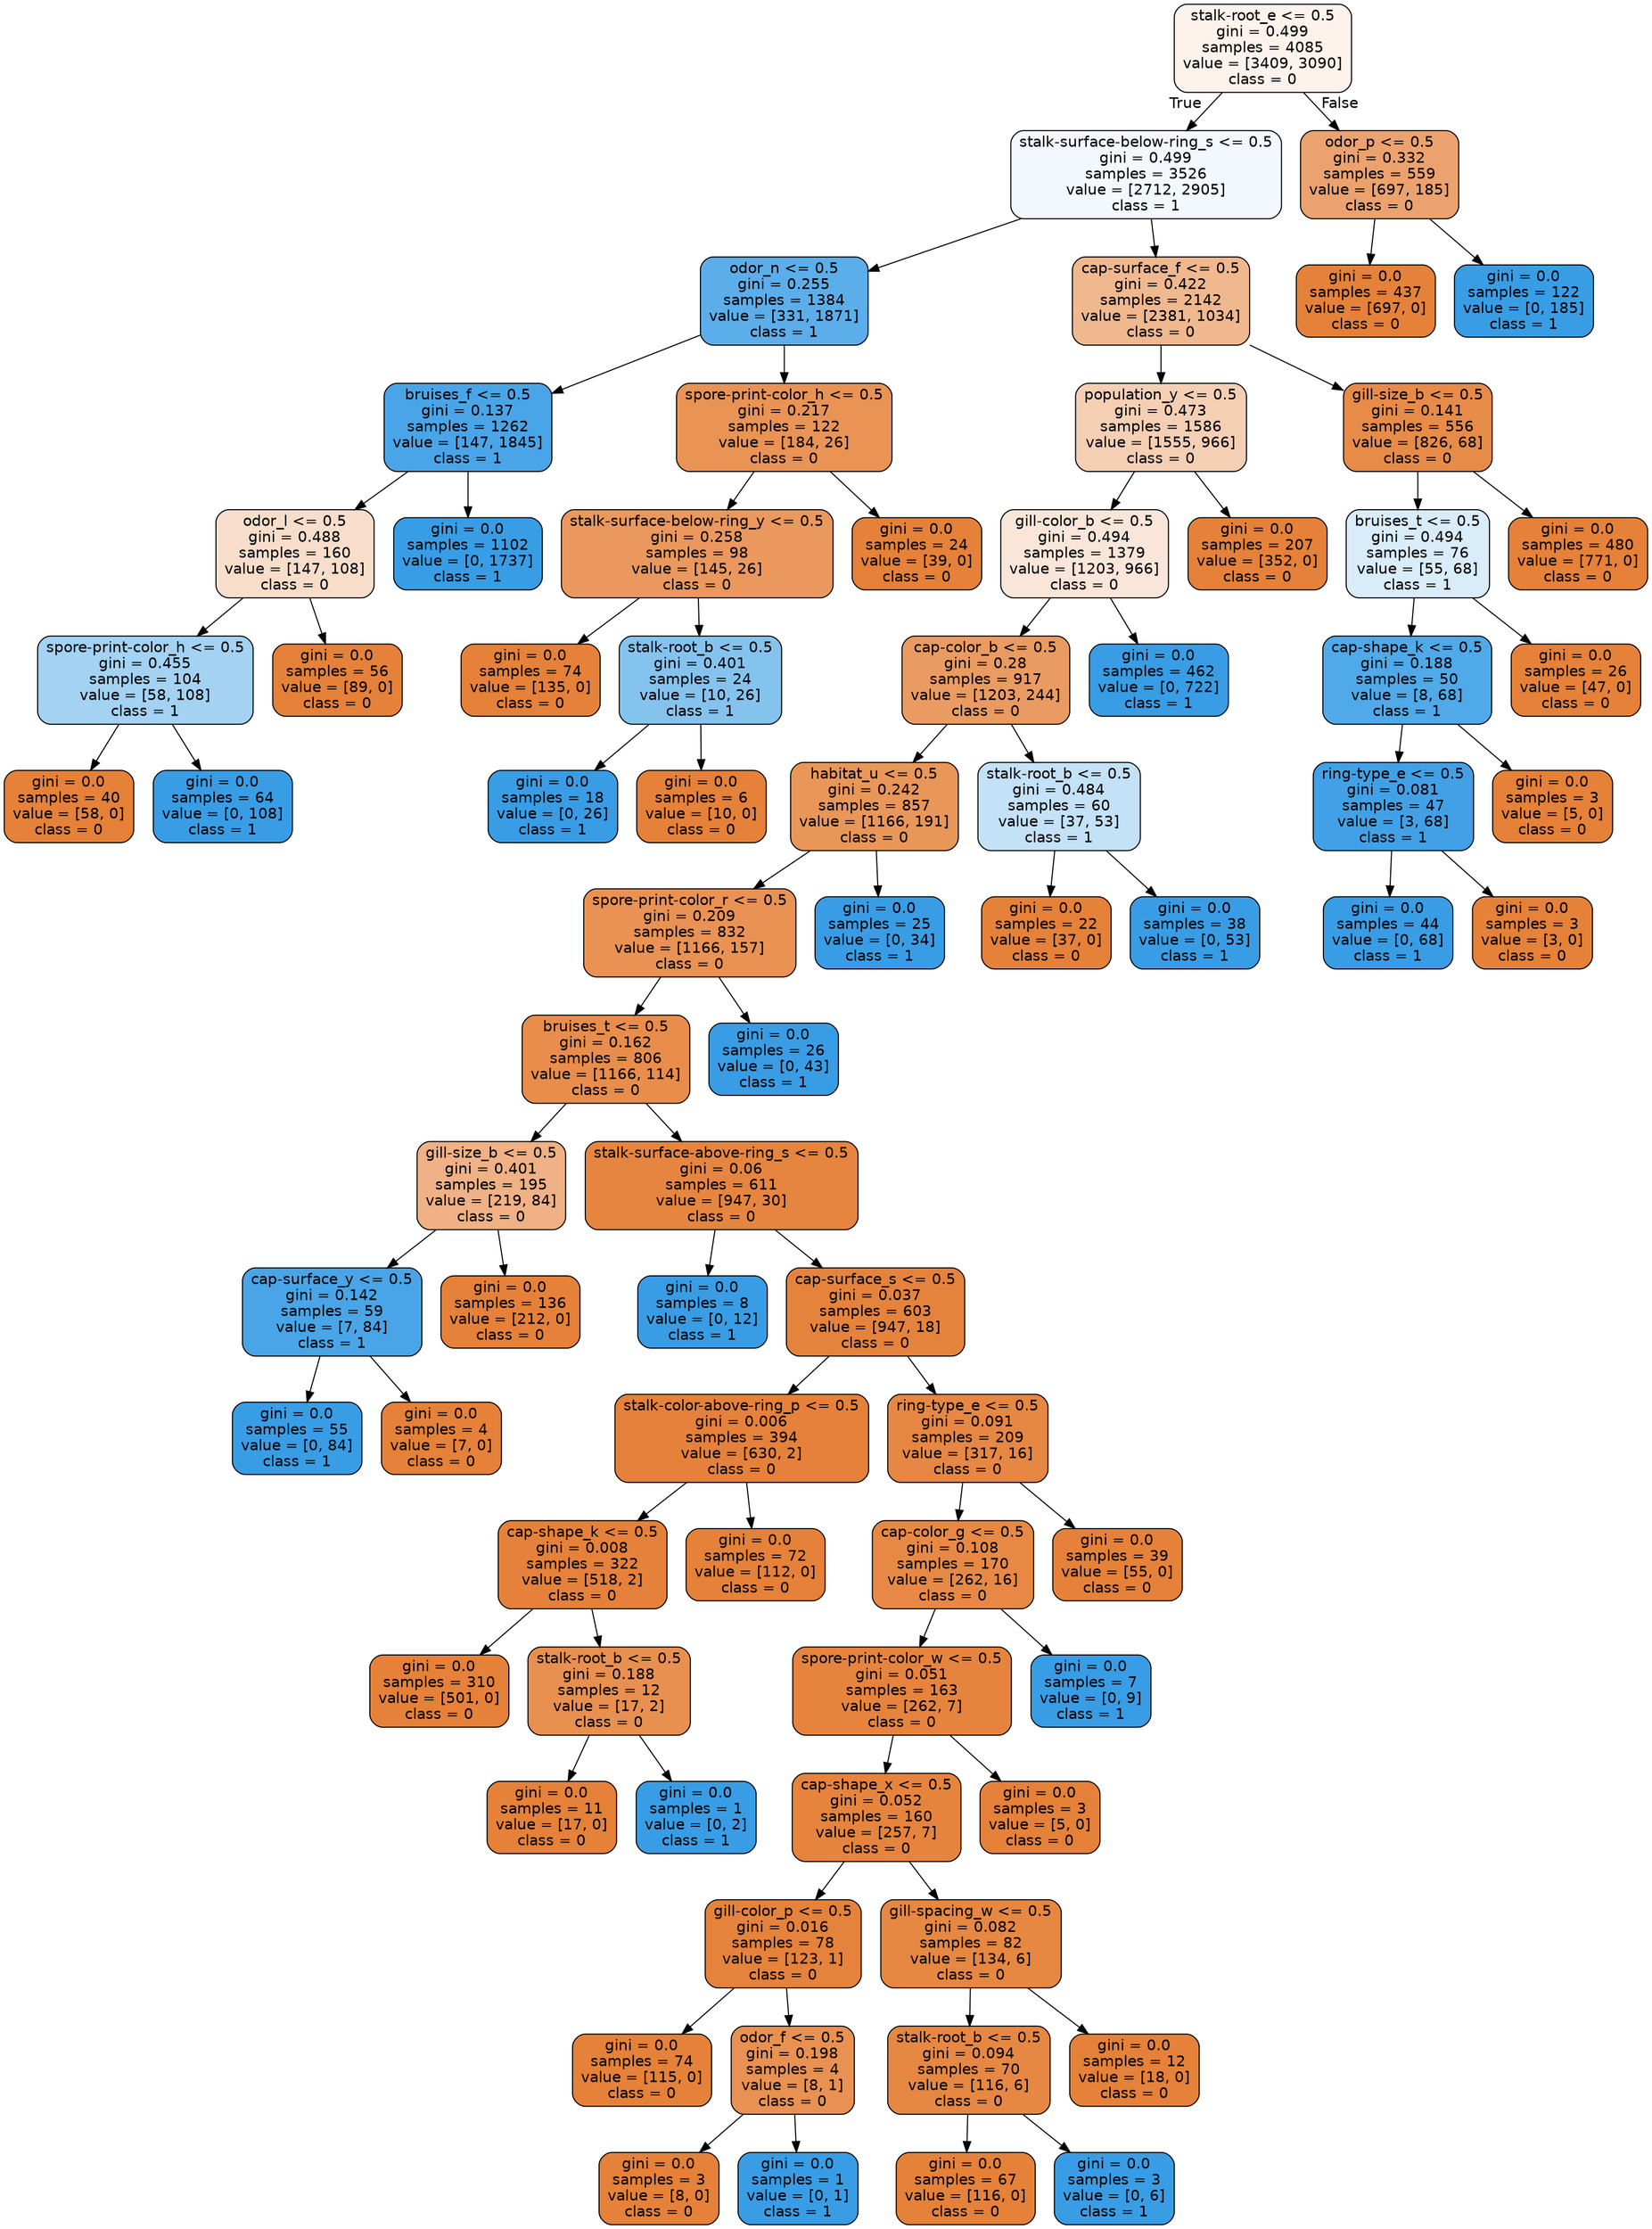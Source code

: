 digraph Tree {
node [shape=box, style="filled, rounded", color="black", fontname="helvetica"] ;
edge [fontname="helvetica"] ;
0 [label="stalk-root_e <= 0.5\ngini = 0.499\nsamples = 4085\nvalue = [3409, 3090]\nclass = 0", fillcolor="#fdf3ec"] ;
1 [label="stalk-surface-below-ring_s <= 0.5\ngini = 0.499\nsamples = 3526\nvalue = [2712, 2905]\nclass = 1", fillcolor="#f2f8fd"] ;
0 -> 1 [labeldistance=2.5, labelangle=45, headlabel="True"] ;
2 [label="odor_n <= 0.5\ngini = 0.255\nsamples = 1384\nvalue = [331, 1871]\nclass = 1", fillcolor="#5caeea"] ;
1 -> 2 ;
3 [label="bruises_f <= 0.5\ngini = 0.137\nsamples = 1262\nvalue = [147, 1845]\nclass = 1", fillcolor="#49a5e7"] ;
2 -> 3 ;
4 [label="odor_l <= 0.5\ngini = 0.488\nsamples = 160\nvalue = [147, 108]\nclass = 0", fillcolor="#f8deca"] ;
3 -> 4 ;
5 [label="spore-print-color_h <= 0.5\ngini = 0.455\nsamples = 104\nvalue = [58, 108]\nclass = 1", fillcolor="#a3d2f3"] ;
4 -> 5 ;
6 [label="gini = 0.0\nsamples = 40\nvalue = [58, 0]\nclass = 0", fillcolor="#e58139"] ;
5 -> 6 ;
7 [label="gini = 0.0\nsamples = 64\nvalue = [0, 108]\nclass = 1", fillcolor="#399de5"] ;
5 -> 7 ;
8 [label="gini = 0.0\nsamples = 56\nvalue = [89, 0]\nclass = 0", fillcolor="#e58139"] ;
4 -> 8 ;
9 [label="gini = 0.0\nsamples = 1102\nvalue = [0, 1737]\nclass = 1", fillcolor="#399de5"] ;
3 -> 9 ;
10 [label="spore-print-color_h <= 0.5\ngini = 0.217\nsamples = 122\nvalue = [184, 26]\nclass = 0", fillcolor="#e99355"] ;
2 -> 10 ;
11 [label="stalk-surface-below-ring_y <= 0.5\ngini = 0.258\nsamples = 98\nvalue = [145, 26]\nclass = 0", fillcolor="#ea985d"] ;
10 -> 11 ;
12 [label="gini = 0.0\nsamples = 74\nvalue = [135, 0]\nclass = 0", fillcolor="#e58139"] ;
11 -> 12 ;
13 [label="stalk-root_b <= 0.5\ngini = 0.401\nsamples = 24\nvalue = [10, 26]\nclass = 1", fillcolor="#85c3ef"] ;
11 -> 13 ;
14 [label="gini = 0.0\nsamples = 18\nvalue = [0, 26]\nclass = 1", fillcolor="#399de5"] ;
13 -> 14 ;
15 [label="gini = 0.0\nsamples = 6\nvalue = [10, 0]\nclass = 0", fillcolor="#e58139"] ;
13 -> 15 ;
16 [label="gini = 0.0\nsamples = 24\nvalue = [39, 0]\nclass = 0", fillcolor="#e58139"] ;
10 -> 16 ;
17 [label="cap-surface_f <= 0.5\ngini = 0.422\nsamples = 2142\nvalue = [2381, 1034]\nclass = 0", fillcolor="#f0b88f"] ;
1 -> 17 ;
18 [label="population_y <= 0.5\ngini = 0.473\nsamples = 1586\nvalue = [1555, 966]\nclass = 0", fillcolor="#f5cfb4"] ;
17 -> 18 ;
19 [label="gill-color_b <= 0.5\ngini = 0.494\nsamples = 1379\nvalue = [1203, 966]\nclass = 0", fillcolor="#fae6d8"] ;
18 -> 19 ;
20 [label="cap-color_b <= 0.5\ngini = 0.28\nsamples = 917\nvalue = [1203, 244]\nclass = 0", fillcolor="#ea9b61"] ;
19 -> 20 ;
21 [label="habitat_u <= 0.5\ngini = 0.242\nsamples = 857\nvalue = [1166, 191]\nclass = 0", fillcolor="#e99659"] ;
20 -> 21 ;
22 [label="spore-print-color_r <= 0.5\ngini = 0.209\nsamples = 832\nvalue = [1166, 157]\nclass = 0", fillcolor="#e99254"] ;
21 -> 22 ;
23 [label="bruises_t <= 0.5\ngini = 0.162\nsamples = 806\nvalue = [1166, 114]\nclass = 0", fillcolor="#e88d4c"] ;
22 -> 23 ;
24 [label="gill-size_b <= 0.5\ngini = 0.401\nsamples = 195\nvalue = [219, 84]\nclass = 0", fillcolor="#efb185"] ;
23 -> 24 ;
25 [label="cap-surface_y <= 0.5\ngini = 0.142\nsamples = 59\nvalue = [7, 84]\nclass = 1", fillcolor="#49a5e7"] ;
24 -> 25 ;
26 [label="gini = 0.0\nsamples = 55\nvalue = [0, 84]\nclass = 1", fillcolor="#399de5"] ;
25 -> 26 ;
27 [label="gini = 0.0\nsamples = 4\nvalue = [7, 0]\nclass = 0", fillcolor="#e58139"] ;
25 -> 27 ;
28 [label="gini = 0.0\nsamples = 136\nvalue = [212, 0]\nclass = 0", fillcolor="#e58139"] ;
24 -> 28 ;
29 [label="stalk-surface-above-ring_s <= 0.5\ngini = 0.06\nsamples = 611\nvalue = [947, 30]\nclass = 0", fillcolor="#e6853f"] ;
23 -> 29 ;
30 [label="gini = 0.0\nsamples = 8\nvalue = [0, 12]\nclass = 1", fillcolor="#399de5"] ;
29 -> 30 ;
31 [label="cap-surface_s <= 0.5\ngini = 0.037\nsamples = 603\nvalue = [947, 18]\nclass = 0", fillcolor="#e5833d"] ;
29 -> 31 ;
32 [label="stalk-color-above-ring_p <= 0.5\ngini = 0.006\nsamples = 394\nvalue = [630, 2]\nclass = 0", fillcolor="#e5813a"] ;
31 -> 32 ;
33 [label="cap-shape_k <= 0.5\ngini = 0.008\nsamples = 322\nvalue = [518, 2]\nclass = 0", fillcolor="#e5813a"] ;
32 -> 33 ;
34 [label="gini = 0.0\nsamples = 310\nvalue = [501, 0]\nclass = 0", fillcolor="#e58139"] ;
33 -> 34 ;
35 [label="stalk-root_b <= 0.5\ngini = 0.188\nsamples = 12\nvalue = [17, 2]\nclass = 0", fillcolor="#e89050"] ;
33 -> 35 ;
36 [label="gini = 0.0\nsamples = 11\nvalue = [17, 0]\nclass = 0", fillcolor="#e58139"] ;
35 -> 36 ;
37 [label="gini = 0.0\nsamples = 1\nvalue = [0, 2]\nclass = 1", fillcolor="#399de5"] ;
35 -> 37 ;
38 [label="gini = 0.0\nsamples = 72\nvalue = [112, 0]\nclass = 0", fillcolor="#e58139"] ;
32 -> 38 ;
39 [label="ring-type_e <= 0.5\ngini = 0.091\nsamples = 209\nvalue = [317, 16]\nclass = 0", fillcolor="#e68743"] ;
31 -> 39 ;
40 [label="cap-color_g <= 0.5\ngini = 0.108\nsamples = 170\nvalue = [262, 16]\nclass = 0", fillcolor="#e78945"] ;
39 -> 40 ;
41 [label="spore-print-color_w <= 0.5\ngini = 0.051\nsamples = 163\nvalue = [262, 7]\nclass = 0", fillcolor="#e6843e"] ;
40 -> 41 ;
42 [label="cap-shape_x <= 0.5\ngini = 0.052\nsamples = 160\nvalue = [257, 7]\nclass = 0", fillcolor="#e6843e"] ;
41 -> 42 ;
43 [label="gill-color_p <= 0.5\ngini = 0.016\nsamples = 78\nvalue = [123, 1]\nclass = 0", fillcolor="#e5823b"] ;
42 -> 43 ;
44 [label="gini = 0.0\nsamples = 74\nvalue = [115, 0]\nclass = 0", fillcolor="#e58139"] ;
43 -> 44 ;
45 [label="odor_f <= 0.5\ngini = 0.198\nsamples = 4\nvalue = [8, 1]\nclass = 0", fillcolor="#e89152"] ;
43 -> 45 ;
46 [label="gini = 0.0\nsamples = 3\nvalue = [8, 0]\nclass = 0", fillcolor="#e58139"] ;
45 -> 46 ;
47 [label="gini = 0.0\nsamples = 1\nvalue = [0, 1]\nclass = 1", fillcolor="#399de5"] ;
45 -> 47 ;
48 [label="gill-spacing_w <= 0.5\ngini = 0.082\nsamples = 82\nvalue = [134, 6]\nclass = 0", fillcolor="#e68742"] ;
42 -> 48 ;
49 [label="stalk-root_b <= 0.5\ngini = 0.094\nsamples = 70\nvalue = [116, 6]\nclass = 0", fillcolor="#e68843"] ;
48 -> 49 ;
50 [label="gini = 0.0\nsamples = 67\nvalue = [116, 0]\nclass = 0", fillcolor="#e58139"] ;
49 -> 50 ;
51 [label="gini = 0.0\nsamples = 3\nvalue = [0, 6]\nclass = 1", fillcolor="#399de5"] ;
49 -> 51 ;
52 [label="gini = 0.0\nsamples = 12\nvalue = [18, 0]\nclass = 0", fillcolor="#e58139"] ;
48 -> 52 ;
53 [label="gini = 0.0\nsamples = 3\nvalue = [5, 0]\nclass = 0", fillcolor="#e58139"] ;
41 -> 53 ;
54 [label="gini = 0.0\nsamples = 7\nvalue = [0, 9]\nclass = 1", fillcolor="#399de5"] ;
40 -> 54 ;
55 [label="gini = 0.0\nsamples = 39\nvalue = [55, 0]\nclass = 0", fillcolor="#e58139"] ;
39 -> 55 ;
56 [label="gini = 0.0\nsamples = 26\nvalue = [0, 43]\nclass = 1", fillcolor="#399de5"] ;
22 -> 56 ;
57 [label="gini = 0.0\nsamples = 25\nvalue = [0, 34]\nclass = 1", fillcolor="#399de5"] ;
21 -> 57 ;
58 [label="stalk-root_b <= 0.5\ngini = 0.484\nsamples = 60\nvalue = [37, 53]\nclass = 1", fillcolor="#c3e1f7"] ;
20 -> 58 ;
59 [label="gini = 0.0\nsamples = 22\nvalue = [37, 0]\nclass = 0", fillcolor="#e58139"] ;
58 -> 59 ;
60 [label="gini = 0.0\nsamples = 38\nvalue = [0, 53]\nclass = 1", fillcolor="#399de5"] ;
58 -> 60 ;
61 [label="gini = 0.0\nsamples = 462\nvalue = [0, 722]\nclass = 1", fillcolor="#399de5"] ;
19 -> 61 ;
62 [label="gini = 0.0\nsamples = 207\nvalue = [352, 0]\nclass = 0", fillcolor="#e58139"] ;
18 -> 62 ;
63 [label="gill-size_b <= 0.5\ngini = 0.141\nsamples = 556\nvalue = [826, 68]\nclass = 0", fillcolor="#e78b49"] ;
17 -> 63 ;
64 [label="bruises_t <= 0.5\ngini = 0.494\nsamples = 76\nvalue = [55, 68]\nclass = 1", fillcolor="#d9ecfa"] ;
63 -> 64 ;
65 [label="cap-shape_k <= 0.5\ngini = 0.188\nsamples = 50\nvalue = [8, 68]\nclass = 1", fillcolor="#50a9e8"] ;
64 -> 65 ;
66 [label="ring-type_e <= 0.5\ngini = 0.081\nsamples = 47\nvalue = [3, 68]\nclass = 1", fillcolor="#42a1e6"] ;
65 -> 66 ;
67 [label="gini = 0.0\nsamples = 44\nvalue = [0, 68]\nclass = 1", fillcolor="#399de5"] ;
66 -> 67 ;
68 [label="gini = 0.0\nsamples = 3\nvalue = [3, 0]\nclass = 0", fillcolor="#e58139"] ;
66 -> 68 ;
69 [label="gini = 0.0\nsamples = 3\nvalue = [5, 0]\nclass = 0", fillcolor="#e58139"] ;
65 -> 69 ;
70 [label="gini = 0.0\nsamples = 26\nvalue = [47, 0]\nclass = 0", fillcolor="#e58139"] ;
64 -> 70 ;
71 [label="gini = 0.0\nsamples = 480\nvalue = [771, 0]\nclass = 0", fillcolor="#e58139"] ;
63 -> 71 ;
72 [label="odor_p <= 0.5\ngini = 0.332\nsamples = 559\nvalue = [697, 185]\nclass = 0", fillcolor="#eca26e"] ;
0 -> 72 [labeldistance=2.5, labelangle=-45, headlabel="False"] ;
73 [label="gini = 0.0\nsamples = 437\nvalue = [697, 0]\nclass = 0", fillcolor="#e58139"] ;
72 -> 73 ;
74 [label="gini = 0.0\nsamples = 122\nvalue = [0, 185]\nclass = 1", fillcolor="#399de5"] ;
72 -> 74 ;
}